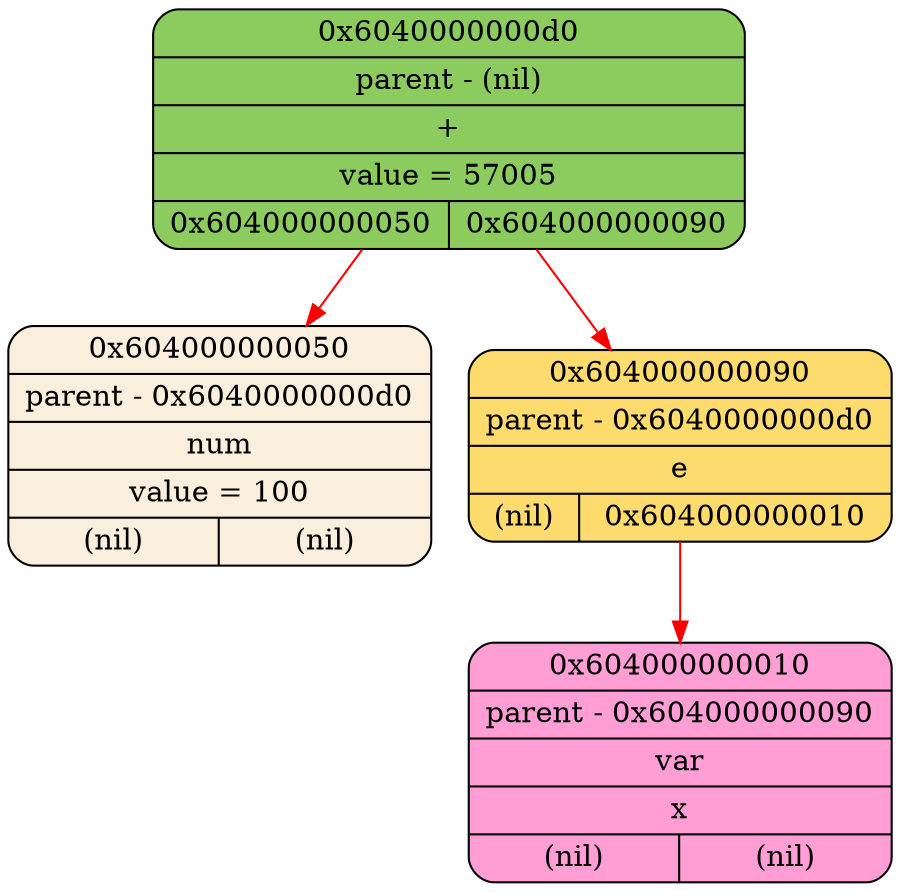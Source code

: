 digraph
{
    node_0x604000000050[shape = Mrecord, label = "{{0x604000000050} | {parent - 0x6040000000d0} | {num} | {value = 100} | {(nil)|(nil)}}", style = "filled", fillcolor = "#FAEEDD"];
    node_0x604000000010[shape = Mrecord, label = "{{0x604000000010} | {parent - 0x604000000090} | {var} | {x} | {(nil)|(nil)}}", style = "filled", fillcolor = "#FF9ED5"];
    node_0x604000000090[shape = Mrecord, label = "{{0x604000000090} | {parent - 0x6040000000d0} | {e} | {(nil)|0x604000000010}}", style = "filled", fillcolor = "#FDDB6D"];
    node_0x6040000000d0[shape = Mrecord, label = "{{0x6040000000d0} | {parent - (nil)} | {+} | {value = 57005} | {0x604000000050|0x604000000090}}", style = "filled", fillcolor = "#8CCB5E"];
    node_0x6040000000d0->node_0x604000000050 [color = "#F80000"];
    node_0x6040000000d0->node_0x604000000090 [color = "#F80000"];
    node_0x604000000090->node_0x604000000010 [color = "#F80000"];
}